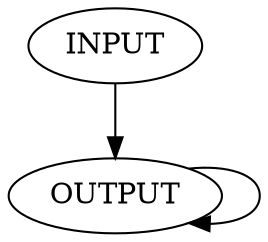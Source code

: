 
digraph test {

I [label = "INPUT"];

GATE [label = "NOT" ];

GATE [label = "OUTPUT"];

I -> GATE -> GATE;

}

